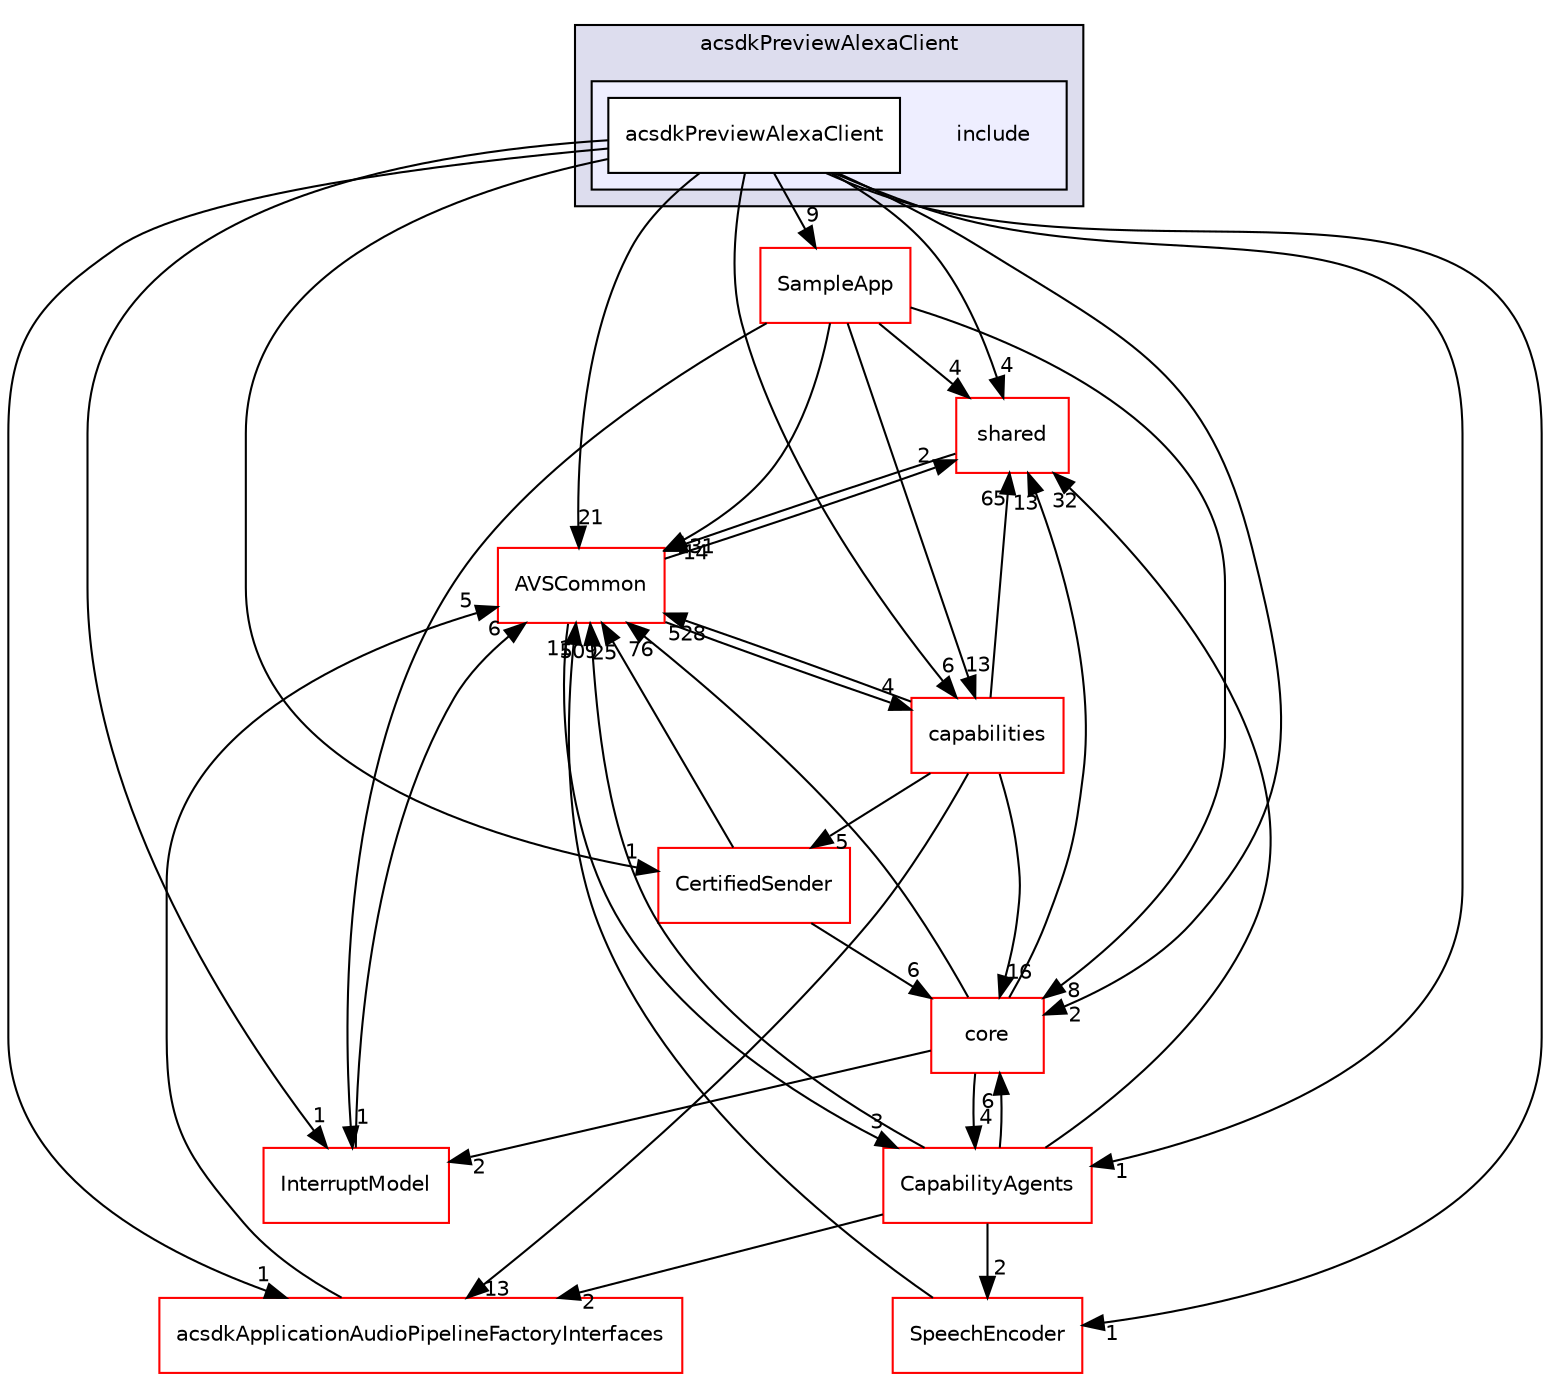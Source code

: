 digraph "/workplace/avs-device-sdk/applications/acsdkPreviewAlexaClient/include" {
  compound=true
  node [ fontsize="10", fontname="Helvetica"];
  edge [ labelfontsize="10", labelfontname="Helvetica"];
  subgraph clusterdir_62711260edc4e066c7f76e6799d8392c {
    graph [ bgcolor="#ddddee", pencolor="black", label="acsdkPreviewAlexaClient" fontname="Helvetica", fontsize="10", URL="dir_62711260edc4e066c7f76e6799d8392c.html"]
  subgraph clusterdir_a93ade88e03e8fff1f88e67f77f2f99f {
    graph [ bgcolor="#eeeeff", pencolor="black", label="" URL="dir_a93ade88e03e8fff1f88e67f77f2f99f.html"];
    dir_a93ade88e03e8fff1f88e67f77f2f99f [shape=plaintext label="include"];
    dir_e4200acd78814d286ffc495f2cf7275e [shape=box label="acsdkPreviewAlexaClient" color="black" fillcolor="white" style="filled" URL="dir_e4200acd78814d286ffc495f2cf7275e.html"];
  }
  }
  dir_9982052f7ce695d12571567315b2fafa [shape=box label="shared" fillcolor="white" style="filled" color="red" URL="dir_9982052f7ce695d12571567315b2fafa.html"];
  dir_69fa8d0f4fee2820ffc8601fbf428b42 [shape=box label="SampleApp" fillcolor="white" style="filled" color="red" URL="dir_69fa8d0f4fee2820ffc8601fbf428b42.html"];
  dir_7cf910bd1d7603f12ef47ff650cec893 [shape=box label="CapabilityAgents" fillcolor="white" style="filled" color="red" URL="dir_7cf910bd1d7603f12ef47ff650cec893.html"];
  dir_6b07903b29b547047bfa8a8b819c80bf [shape=box label="SpeechEncoder" fillcolor="white" style="filled" color="red" URL="dir_6b07903b29b547047bfa8a8b819c80bf.html"];
  dir_5f7911d5aff7f3db61b81ea8d608701d [shape=box label="acsdkApplicationAudioPipelineFactoryInterfaces" fillcolor="white" style="filled" color="red" URL="dir_5f7911d5aff7f3db61b81ea8d608701d.html"];
  dir_cf27311ab9f4263eef70b28364b95692 [shape=box label="CertifiedSender" fillcolor="white" style="filled" color="red" URL="dir_cf27311ab9f4263eef70b28364b95692.html"];
  dir_13e65effb2bde530b17b3d5eefcd0266 [shape=box label="AVSCommon" fillcolor="white" style="filled" color="red" URL="dir_13e65effb2bde530b17b3d5eefcd0266.html"];
  dir_4270bfced15e0e73154b13468c7c9ad9 [shape=box label="core" fillcolor="white" style="filled" color="red" URL="dir_4270bfced15e0e73154b13468c7c9ad9.html"];
  dir_1da5878b5eab0954316ec5377b4b3029 [shape=box label="InterruptModel" fillcolor="white" style="filled" color="red" URL="dir_1da5878b5eab0954316ec5377b4b3029.html"];
  dir_55f1e16e469d547c636a522dac21b8a1 [shape=box label="capabilities" fillcolor="white" style="filled" color="red" URL="dir_55f1e16e469d547c636a522dac21b8a1.html"];
  dir_9982052f7ce695d12571567315b2fafa->dir_13e65effb2bde530b17b3d5eefcd0266 [headlabel="14", labeldistance=1.5 headhref="dir_000598_000017.html"];
  dir_69fa8d0f4fee2820ffc8601fbf428b42->dir_9982052f7ce695d12571567315b2fafa [headlabel="4", labeldistance=1.5 headhref="dir_000117_000598.html"];
  dir_69fa8d0f4fee2820ffc8601fbf428b42->dir_13e65effb2bde530b17b3d5eefcd0266 [headlabel="131", labeldistance=1.5 headhref="dir_000117_000017.html"];
  dir_69fa8d0f4fee2820ffc8601fbf428b42->dir_4270bfced15e0e73154b13468c7c9ad9 [headlabel="8", labeldistance=1.5 headhref="dir_000117_000461.html"];
  dir_69fa8d0f4fee2820ffc8601fbf428b42->dir_1da5878b5eab0954316ec5377b4b3029 [headlabel="1", labeldistance=1.5 headhref="dir_000117_000524.html"];
  dir_69fa8d0f4fee2820ffc8601fbf428b42->dir_55f1e16e469d547c636a522dac21b8a1 [headlabel="13", labeldistance=1.5 headhref="dir_000117_000149.html"];
  dir_7cf910bd1d7603f12ef47ff650cec893->dir_9982052f7ce695d12571567315b2fafa [headlabel="32", labeldistance=1.5 headhref="dir_000357_000598.html"];
  dir_7cf910bd1d7603f12ef47ff650cec893->dir_6b07903b29b547047bfa8a8b819c80bf [headlabel="2", labeldistance=1.5 headhref="dir_000357_000634.html"];
  dir_7cf910bd1d7603f12ef47ff650cec893->dir_5f7911d5aff7f3db61b81ea8d608701d [headlabel="2", labeldistance=1.5 headhref="dir_000357_000041.html"];
  dir_7cf910bd1d7603f12ef47ff650cec893->dir_13e65effb2bde530b17b3d5eefcd0266 [headlabel="509", labeldistance=1.5 headhref="dir_000357_000017.html"];
  dir_7cf910bd1d7603f12ef47ff650cec893->dir_4270bfced15e0e73154b13468c7c9ad9 [headlabel="6", labeldistance=1.5 headhref="dir_000357_000461.html"];
  dir_6b07903b29b547047bfa8a8b819c80bf->dir_13e65effb2bde530b17b3d5eefcd0266 [headlabel="11", labeldistance=1.5 headhref="dir_000634_000017.html"];
  dir_5f7911d5aff7f3db61b81ea8d608701d->dir_13e65effb2bde530b17b3d5eefcd0266 [headlabel="5", labeldistance=1.5 headhref="dir_000041_000017.html"];
  dir_cf27311ab9f4263eef70b28364b95692->dir_13e65effb2bde530b17b3d5eefcd0266 [headlabel="25", labeldistance=1.5 headhref="dir_000450_000017.html"];
  dir_cf27311ab9f4263eef70b28364b95692->dir_4270bfced15e0e73154b13468c7c9ad9 [headlabel="6", labeldistance=1.5 headhref="dir_000450_000461.html"];
  dir_13e65effb2bde530b17b3d5eefcd0266->dir_9982052f7ce695d12571567315b2fafa [headlabel="2", labeldistance=1.5 headhref="dir_000017_000598.html"];
  dir_13e65effb2bde530b17b3d5eefcd0266->dir_7cf910bd1d7603f12ef47ff650cec893 [headlabel="3", labeldistance=1.5 headhref="dir_000017_000357.html"];
  dir_13e65effb2bde530b17b3d5eefcd0266->dir_55f1e16e469d547c636a522dac21b8a1 [headlabel="4", labeldistance=1.5 headhref="dir_000017_000149.html"];
  dir_4270bfced15e0e73154b13468c7c9ad9->dir_9982052f7ce695d12571567315b2fafa [headlabel="13", labeldistance=1.5 headhref="dir_000461_000598.html"];
  dir_4270bfced15e0e73154b13468c7c9ad9->dir_7cf910bd1d7603f12ef47ff650cec893 [headlabel="4", labeldistance=1.5 headhref="dir_000461_000357.html"];
  dir_4270bfced15e0e73154b13468c7c9ad9->dir_13e65effb2bde530b17b3d5eefcd0266 [headlabel="76", labeldistance=1.5 headhref="dir_000461_000017.html"];
  dir_4270bfced15e0e73154b13468c7c9ad9->dir_1da5878b5eab0954316ec5377b4b3029 [headlabel="2", labeldistance=1.5 headhref="dir_000461_000524.html"];
  dir_e4200acd78814d286ffc495f2cf7275e->dir_9982052f7ce695d12571567315b2fafa [headlabel="4", labeldistance=1.5 headhref="dir_000104_000598.html"];
  dir_e4200acd78814d286ffc495f2cf7275e->dir_69fa8d0f4fee2820ffc8601fbf428b42 [headlabel="9", labeldistance=1.5 headhref="dir_000104_000117.html"];
  dir_e4200acd78814d286ffc495f2cf7275e->dir_7cf910bd1d7603f12ef47ff650cec893 [headlabel="1", labeldistance=1.5 headhref="dir_000104_000357.html"];
  dir_e4200acd78814d286ffc495f2cf7275e->dir_6b07903b29b547047bfa8a8b819c80bf [headlabel="1", labeldistance=1.5 headhref="dir_000104_000634.html"];
  dir_e4200acd78814d286ffc495f2cf7275e->dir_5f7911d5aff7f3db61b81ea8d608701d [headlabel="1", labeldistance=1.5 headhref="dir_000104_000041.html"];
  dir_e4200acd78814d286ffc495f2cf7275e->dir_cf27311ab9f4263eef70b28364b95692 [headlabel="1", labeldistance=1.5 headhref="dir_000104_000450.html"];
  dir_e4200acd78814d286ffc495f2cf7275e->dir_13e65effb2bde530b17b3d5eefcd0266 [headlabel="21", labeldistance=1.5 headhref="dir_000104_000017.html"];
  dir_e4200acd78814d286ffc495f2cf7275e->dir_4270bfced15e0e73154b13468c7c9ad9 [headlabel="2", labeldistance=1.5 headhref="dir_000104_000461.html"];
  dir_e4200acd78814d286ffc495f2cf7275e->dir_1da5878b5eab0954316ec5377b4b3029 [headlabel="1", labeldistance=1.5 headhref="dir_000104_000524.html"];
  dir_e4200acd78814d286ffc495f2cf7275e->dir_55f1e16e469d547c636a522dac21b8a1 [headlabel="6", labeldistance=1.5 headhref="dir_000104_000149.html"];
  dir_1da5878b5eab0954316ec5377b4b3029->dir_13e65effb2bde530b17b3d5eefcd0266 [headlabel="6", labeldistance=1.5 headhref="dir_000524_000017.html"];
  dir_55f1e16e469d547c636a522dac21b8a1->dir_9982052f7ce695d12571567315b2fafa [headlabel="65", labeldistance=1.5 headhref="dir_000149_000598.html"];
  dir_55f1e16e469d547c636a522dac21b8a1->dir_5f7911d5aff7f3db61b81ea8d608701d [headlabel="13", labeldistance=1.5 headhref="dir_000149_000041.html"];
  dir_55f1e16e469d547c636a522dac21b8a1->dir_cf27311ab9f4263eef70b28364b95692 [headlabel="5", labeldistance=1.5 headhref="dir_000149_000450.html"];
  dir_55f1e16e469d547c636a522dac21b8a1->dir_13e65effb2bde530b17b3d5eefcd0266 [headlabel="528", labeldistance=1.5 headhref="dir_000149_000017.html"];
  dir_55f1e16e469d547c636a522dac21b8a1->dir_4270bfced15e0e73154b13468c7c9ad9 [headlabel="16", labeldistance=1.5 headhref="dir_000149_000461.html"];
}
